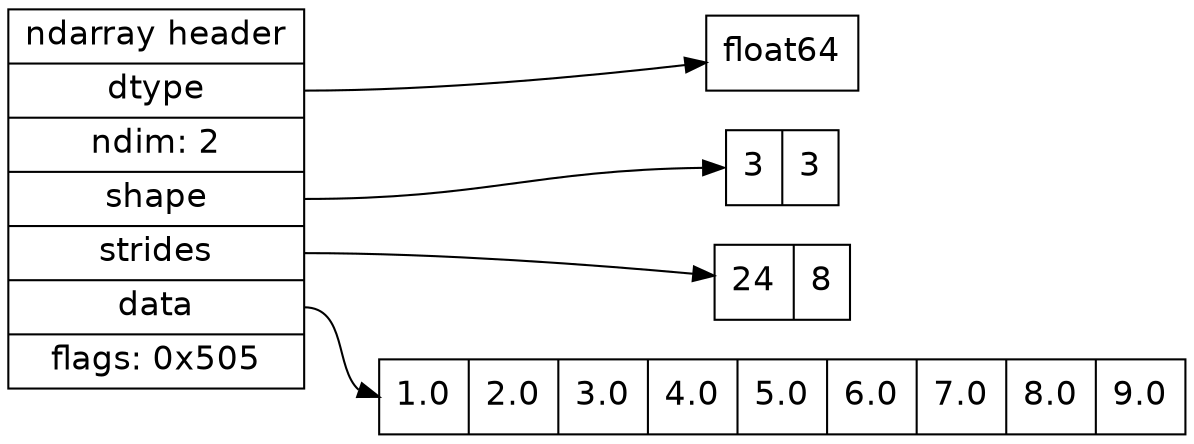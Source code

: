 digraph g {
 graph [fontname = "helvetica"];
 node [fontname = "helvetica"];
 edge [fontname = "helvetica"];
     
graph [
rankdir = "LR"
];
node [
fontsize = "16"
shape = "ellipse"
];
edge [
];
ndarray [
label = "<f0> ndarray header | <dtype> dtype | ndim: 2 | <dimensions> shape | <strides> strides | <data> data | flags: 0x505"
shape = "record"
];

shape [
label = "{<f0> 3 | 3}"
shape = "record"
];

strides [
label = "{<f0> 24 | 8}"
shape = "record"
];


data [
label = "{<f0> 1.0 | 2.0 | 3.0  | 4.0 | 5.0 | 6.0 | 7.0 | 8.0 | 9.0}"
shape = "record"
];

dtype [
label = float64
shape = "record"
];

ndarray:data -> data:f0;
ndarray:dtype -> dtype;
ndarray:dimensions -> shape:f0;
ndarray:strides -> strides;
}